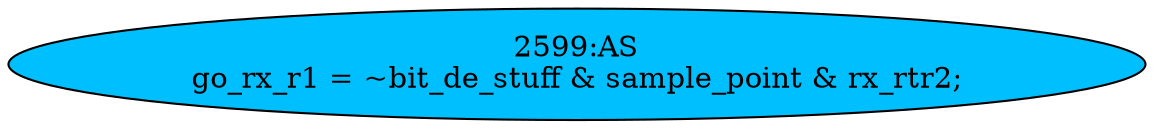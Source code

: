 strict digraph "" {
	node [label="\N"];
	"2599:AS"	 [ast="<pyverilog.vparser.ast.Assign object at 0x7f44f6bb5510>",
		def_var="['go_rx_r1']",
		fillcolor=deepskyblue,
		label="2599:AS
go_rx_r1 = ~bit_de_stuff & sample_point & rx_rtr2;",
		statements="[]",
		style=filled,
		typ=Assign,
		use_var="['bit_de_stuff', 'sample_point', 'rx_rtr2']"];
}
